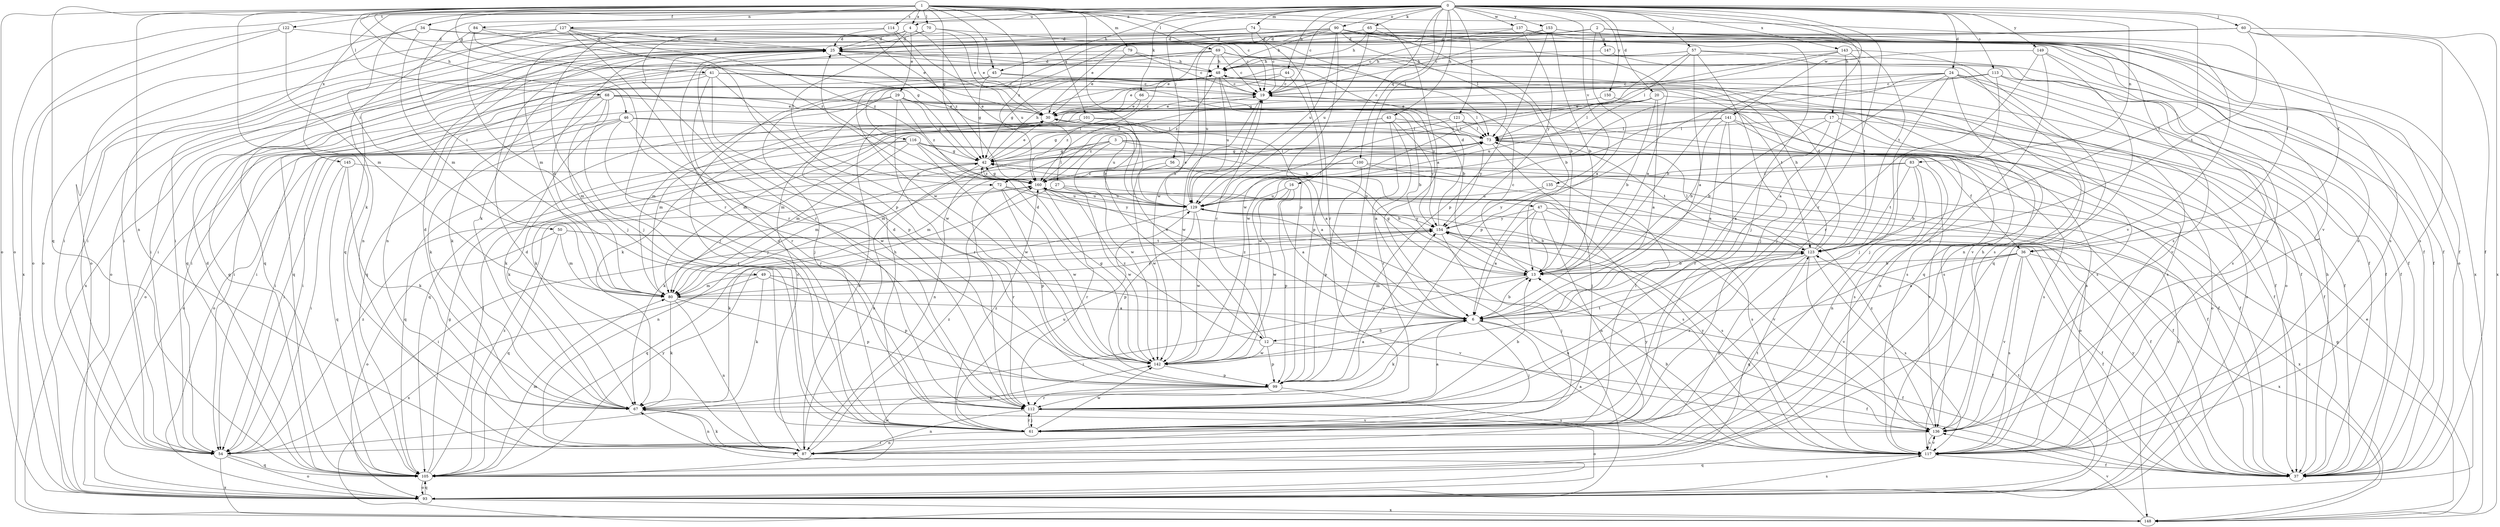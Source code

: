 strict digraph  {
0;
1;
2;
3;
4;
6;
12;
13;
16;
17;
19;
20;
24;
25;
27;
29;
30;
34;
36;
37;
41;
42;
43;
44;
45;
46;
47;
48;
49;
50;
54;
56;
57;
60;
61;
65;
66;
67;
68;
69;
70;
72;
73;
74;
79;
80;
83;
84;
87;
90;
93;
99;
100;
101;
105;
112;
113;
114;
116;
117;
121;
122;
123;
127;
129;
135;
136;
137;
141;
142;
143;
145;
147;
148;
149;
150;
153;
154;
160;
0 -> 4  [label=a];
0 -> 16  [label=c];
0 -> 17  [label=c];
0 -> 19  [label=c];
0 -> 20  [label=d];
0 -> 24  [label=d];
0 -> 34  [label=f];
0 -> 36  [label=f];
0 -> 43  [label=h];
0 -> 44  [label=h];
0 -> 45  [label=h];
0 -> 49  [label=i];
0 -> 50  [label=i];
0 -> 56  [label=j];
0 -> 57  [label=j];
0 -> 60  [label=j];
0 -> 65  [label=k];
0 -> 66  [label=k];
0 -> 74  [label=m];
0 -> 83  [label=n];
0 -> 90  [label=o];
0 -> 93  [label=o];
0 -> 99  [label=p];
0 -> 100  [label=q];
0 -> 112  [label=r];
0 -> 113  [label=s];
0 -> 121  [label=t];
0 -> 122  [label=t];
0 -> 123  [label=t];
0 -> 127  [label=u];
0 -> 135  [label=v];
0 -> 137  [label=w];
0 -> 141  [label=w];
0 -> 143  [label=x];
0 -> 145  [label=x];
0 -> 149  [label=y];
0 -> 150  [label=y];
0 -> 153  [label=y];
1 -> 4  [label=a];
1 -> 6  [label=a];
1 -> 12  [label=b];
1 -> 19  [label=c];
1 -> 36  [label=f];
1 -> 41  [label=g];
1 -> 42  [label=g];
1 -> 45  [label=h];
1 -> 46  [label=h];
1 -> 67  [label=k];
1 -> 68  [label=l];
1 -> 69  [label=l];
1 -> 70  [label=l];
1 -> 79  [label=m];
1 -> 84  [label=n];
1 -> 87  [label=n];
1 -> 93  [label=o];
1 -> 101  [label=q];
1 -> 105  [label=q];
1 -> 112  [label=r];
1 -> 114  [label=s];
1 -> 160  [label=z];
2 -> 6  [label=a];
2 -> 25  [label=d];
2 -> 87  [label=n];
2 -> 116  [label=s];
2 -> 117  [label=s];
2 -> 123  [label=t];
2 -> 136  [label=v];
2 -> 142  [label=w];
2 -> 147  [label=x];
3 -> 36  [label=f];
3 -> 37  [label=f];
3 -> 42  [label=g];
3 -> 47  [label=h];
3 -> 72  [label=l];
3 -> 87  [label=n];
3 -> 142  [label=w];
4 -> 25  [label=d];
4 -> 27  [label=e];
4 -> 29  [label=e];
4 -> 30  [label=e];
4 -> 54  [label=i];
4 -> 72  [label=l];
4 -> 112  [label=r];
6 -> 12  [label=b];
6 -> 13  [label=b];
6 -> 37  [label=f];
6 -> 61  [label=j];
6 -> 67  [label=k];
6 -> 160  [label=z];
12 -> 19  [label=c];
12 -> 30  [label=e];
12 -> 37  [label=f];
12 -> 99  [label=p];
12 -> 142  [label=w];
12 -> 160  [label=z];
13 -> 19  [label=c];
13 -> 42  [label=g];
13 -> 54  [label=i];
13 -> 80  [label=m];
16 -> 6  [label=a];
16 -> 99  [label=p];
16 -> 129  [label=u];
16 -> 142  [label=w];
17 -> 6  [label=a];
17 -> 13  [label=b];
17 -> 37  [label=f];
17 -> 73  [label=l];
17 -> 93  [label=o];
19 -> 30  [label=e];
19 -> 93  [label=o];
19 -> 142  [label=w];
20 -> 6  [label=a];
20 -> 13  [label=b];
20 -> 30  [label=e];
20 -> 37  [label=f];
20 -> 67  [label=k];
20 -> 73  [label=l];
20 -> 129  [label=u];
24 -> 6  [label=a];
24 -> 13  [label=b];
24 -> 19  [label=c];
24 -> 37  [label=f];
24 -> 61  [label=j];
24 -> 105  [label=q];
24 -> 117  [label=s];
24 -> 136  [label=v];
24 -> 142  [label=w];
25 -> 48  [label=h];
25 -> 54  [label=i];
25 -> 61  [label=j];
25 -> 105  [label=q];
27 -> 87  [label=n];
27 -> 117  [label=s];
27 -> 129  [label=u];
27 -> 142  [label=w];
29 -> 30  [label=e];
29 -> 37  [label=f];
29 -> 42  [label=g];
29 -> 54  [label=i];
29 -> 80  [label=m];
29 -> 112  [label=r];
29 -> 117  [label=s];
29 -> 160  [label=z];
30 -> 73  [label=l];
30 -> 80  [label=m];
30 -> 105  [label=q];
34 -> 19  [label=c];
34 -> 25  [label=d];
34 -> 54  [label=i];
34 -> 80  [label=m];
34 -> 93  [label=o];
36 -> 6  [label=a];
36 -> 13  [label=b];
36 -> 37  [label=f];
36 -> 105  [label=q];
36 -> 117  [label=s];
36 -> 136  [label=v];
36 -> 148  [label=x];
37 -> 48  [label=h];
37 -> 154  [label=y];
41 -> 13  [label=b];
41 -> 19  [label=c];
41 -> 67  [label=k];
41 -> 99  [label=p];
41 -> 105  [label=q];
41 -> 112  [label=r];
41 -> 123  [label=t];
41 -> 142  [label=w];
42 -> 30  [label=e];
42 -> 48  [label=h];
42 -> 73  [label=l];
42 -> 80  [label=m];
42 -> 87  [label=n];
42 -> 105  [label=q];
42 -> 148  [label=x];
42 -> 160  [label=z];
43 -> 6  [label=a];
43 -> 54  [label=i];
43 -> 67  [label=k];
43 -> 73  [label=l];
43 -> 80  [label=m];
43 -> 112  [label=r];
43 -> 154  [label=y];
44 -> 19  [label=c];
44 -> 30  [label=e];
44 -> 99  [label=p];
44 -> 105  [label=q];
45 -> 19  [label=c];
45 -> 42  [label=g];
45 -> 61  [label=j];
45 -> 105  [label=q];
45 -> 136  [label=v];
46 -> 54  [label=i];
46 -> 67  [label=k];
46 -> 73  [label=l];
46 -> 93  [label=o];
46 -> 112  [label=r];
46 -> 129  [label=u];
46 -> 142  [label=w];
47 -> 6  [label=a];
47 -> 13  [label=b];
47 -> 87  [label=n];
47 -> 136  [label=v];
47 -> 148  [label=x];
47 -> 154  [label=y];
48 -> 19  [label=c];
48 -> 25  [label=d];
48 -> 37  [label=f];
48 -> 42  [label=g];
48 -> 54  [label=i];
48 -> 61  [label=j];
48 -> 129  [label=u];
48 -> 154  [label=y];
48 -> 160  [label=z];
49 -> 37  [label=f];
49 -> 67  [label=k];
49 -> 80  [label=m];
49 -> 99  [label=p];
49 -> 136  [label=v];
49 -> 148  [label=x];
50 -> 37  [label=f];
50 -> 80  [label=m];
50 -> 93  [label=o];
50 -> 105  [label=q];
50 -> 123  [label=t];
54 -> 93  [label=o];
54 -> 105  [label=q];
54 -> 148  [label=x];
54 -> 160  [label=z];
56 -> 13  [label=b];
56 -> 142  [label=w];
56 -> 160  [label=z];
57 -> 6  [label=a];
57 -> 30  [label=e];
57 -> 37  [label=f];
57 -> 48  [label=h];
57 -> 61  [label=j];
57 -> 73  [label=l];
57 -> 136  [label=v];
57 -> 142  [label=w];
60 -> 25  [label=d];
60 -> 37  [label=f];
60 -> 67  [label=k];
60 -> 117  [label=s];
60 -> 123  [label=t];
60 -> 148  [label=x];
60 -> 160  [label=z];
61 -> 25  [label=d];
61 -> 48  [label=h];
61 -> 73  [label=l];
61 -> 87  [label=n];
61 -> 112  [label=r];
61 -> 129  [label=u];
61 -> 142  [label=w];
61 -> 160  [label=z];
65 -> 13  [label=b];
65 -> 25  [label=d];
65 -> 37  [label=f];
65 -> 48  [label=h];
65 -> 129  [label=u];
66 -> 30  [label=e];
66 -> 117  [label=s];
66 -> 160  [label=z];
67 -> 25  [label=d];
67 -> 87  [label=n];
67 -> 136  [label=v];
68 -> 13  [label=b];
68 -> 30  [label=e];
68 -> 54  [label=i];
68 -> 61  [label=j];
68 -> 67  [label=k];
68 -> 73  [label=l];
68 -> 80  [label=m];
68 -> 93  [label=o];
68 -> 117  [label=s];
69 -> 13  [label=b];
69 -> 19  [label=c];
69 -> 48  [label=h];
69 -> 54  [label=i];
69 -> 105  [label=q];
69 -> 117  [label=s];
69 -> 129  [label=u];
69 -> 148  [label=x];
70 -> 25  [label=d];
70 -> 30  [label=e];
70 -> 61  [label=j];
70 -> 73  [label=l];
72 -> 99  [label=p];
72 -> 112  [label=r];
72 -> 129  [label=u];
72 -> 142  [label=w];
72 -> 154  [label=y];
73 -> 42  [label=g];
73 -> 61  [label=j];
73 -> 80  [label=m];
73 -> 117  [label=s];
73 -> 123  [label=t];
74 -> 19  [label=c];
74 -> 25  [label=d];
74 -> 37  [label=f];
74 -> 80  [label=m];
74 -> 112  [label=r];
79 -> 19  [label=c];
79 -> 30  [label=e];
79 -> 48  [label=h];
79 -> 93  [label=o];
80 -> 6  [label=a];
80 -> 25  [label=d];
80 -> 67  [label=k];
80 -> 87  [label=n];
80 -> 99  [label=p];
80 -> 154  [label=y];
83 -> 13  [label=b];
83 -> 80  [label=m];
83 -> 87  [label=n];
83 -> 123  [label=t];
83 -> 136  [label=v];
83 -> 160  [label=z];
84 -> 25  [label=d];
84 -> 42  [label=g];
84 -> 61  [label=j];
84 -> 87  [label=n];
84 -> 160  [label=z];
87 -> 19  [label=c];
87 -> 25  [label=d];
87 -> 30  [label=e];
87 -> 67  [label=k];
87 -> 123  [label=t];
87 -> 160  [label=z];
90 -> 6  [label=a];
90 -> 25  [label=d];
90 -> 30  [label=e];
90 -> 37  [label=f];
90 -> 48  [label=h];
90 -> 54  [label=i];
90 -> 61  [label=j];
90 -> 73  [label=l];
90 -> 99  [label=p];
90 -> 105  [label=q];
90 -> 129  [label=u];
90 -> 136  [label=v];
90 -> 142  [label=w];
93 -> 67  [label=k];
93 -> 105  [label=q];
93 -> 117  [label=s];
93 -> 123  [label=t];
93 -> 129  [label=u];
93 -> 148  [label=x];
99 -> 67  [label=k];
99 -> 112  [label=r];
99 -> 117  [label=s];
99 -> 154  [label=y];
100 -> 37  [label=f];
100 -> 67  [label=k];
100 -> 93  [label=o];
100 -> 99  [label=p];
100 -> 160  [label=z];
101 -> 6  [label=a];
101 -> 73  [label=l];
101 -> 80  [label=m];
101 -> 93  [label=o];
105 -> 25  [label=d];
105 -> 42  [label=g];
105 -> 73  [label=l];
105 -> 80  [label=m];
105 -> 93  [label=o];
105 -> 142  [label=w];
105 -> 154  [label=y];
105 -> 160  [label=z];
112 -> 6  [label=a];
112 -> 13  [label=b];
112 -> 25  [label=d];
112 -> 61  [label=j];
112 -> 87  [label=n];
112 -> 93  [label=o];
113 -> 19  [label=c];
113 -> 37  [label=f];
113 -> 61  [label=j];
113 -> 93  [label=o];
113 -> 99  [label=p];
114 -> 25  [label=d];
114 -> 54  [label=i];
114 -> 129  [label=u];
114 -> 160  [label=z];
116 -> 6  [label=a];
116 -> 37  [label=f];
116 -> 42  [label=g];
116 -> 54  [label=i];
116 -> 67  [label=k];
116 -> 80  [label=m];
116 -> 117  [label=s];
116 -> 142  [label=w];
117 -> 6  [label=a];
117 -> 13  [label=b];
117 -> 37  [label=f];
117 -> 105  [label=q];
117 -> 136  [label=v];
117 -> 154  [label=y];
121 -> 42  [label=g];
121 -> 73  [label=l];
121 -> 117  [label=s];
121 -> 154  [label=y];
121 -> 160  [label=z];
122 -> 25  [label=d];
122 -> 80  [label=m];
122 -> 93  [label=o];
122 -> 148  [label=x];
123 -> 13  [label=b];
123 -> 25  [label=d];
123 -> 48  [label=h];
123 -> 73  [label=l];
123 -> 87  [label=n];
123 -> 112  [label=r];
123 -> 117  [label=s];
123 -> 136  [label=v];
127 -> 25  [label=d];
127 -> 30  [label=e];
127 -> 54  [label=i];
127 -> 93  [label=o];
127 -> 99  [label=p];
127 -> 112  [label=r];
127 -> 160  [label=z];
129 -> 19  [label=c];
129 -> 25  [label=d];
129 -> 30  [label=e];
129 -> 37  [label=f];
129 -> 67  [label=k];
129 -> 73  [label=l];
129 -> 99  [label=p];
129 -> 117  [label=s];
129 -> 142  [label=w];
129 -> 154  [label=y];
135 -> 37  [label=f];
135 -> 129  [label=u];
135 -> 154  [label=y];
136 -> 48  [label=h];
136 -> 54  [label=i];
136 -> 117  [label=s];
136 -> 154  [label=y];
136 -> 160  [label=z];
137 -> 19  [label=c];
137 -> 25  [label=d];
137 -> 117  [label=s];
137 -> 148  [label=x];
137 -> 154  [label=y];
141 -> 6  [label=a];
141 -> 13  [label=b];
141 -> 37  [label=f];
141 -> 73  [label=l];
141 -> 87  [label=n];
141 -> 112  [label=r];
141 -> 142  [label=w];
142 -> 6  [label=a];
142 -> 25  [label=d];
142 -> 42  [label=g];
142 -> 99  [label=p];
142 -> 123  [label=t];
143 -> 42  [label=g];
143 -> 48  [label=h];
143 -> 61  [label=j];
143 -> 105  [label=q];
143 -> 123  [label=t];
143 -> 129  [label=u];
145 -> 54  [label=i];
145 -> 67  [label=k];
145 -> 105  [label=q];
145 -> 160  [label=z];
147 -> 37  [label=f];
147 -> 48  [label=h];
148 -> 30  [label=e];
148 -> 42  [label=g];
148 -> 136  [label=v];
149 -> 37  [label=f];
149 -> 48  [label=h];
149 -> 61  [label=j];
149 -> 87  [label=n];
149 -> 112  [label=r];
150 -> 30  [label=e];
150 -> 117  [label=s];
153 -> 13  [label=b];
153 -> 19  [label=c];
153 -> 25  [label=d];
153 -> 93  [label=o];
153 -> 99  [label=p];
153 -> 117  [label=s];
154 -> 25  [label=d];
154 -> 54  [label=i];
154 -> 61  [label=j];
154 -> 105  [label=q];
154 -> 123  [label=t];
160 -> 42  [label=g];
160 -> 112  [label=r];
160 -> 117  [label=s];
160 -> 129  [label=u];
}
